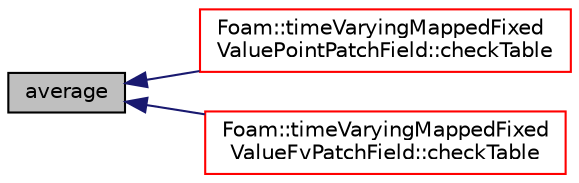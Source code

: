digraph "average"
{
  bgcolor="transparent";
  edge [fontname="Helvetica",fontsize="10",labelfontname="Helvetica",labelfontsize="10"];
  node [fontname="Helvetica",fontsize="10",shape=record];
  rankdir="LR";
  Node1 [label="average",height=0.2,width=0.4,color="black", fillcolor="grey75", style="filled", fontcolor="black"];
  Node1 -> Node2 [dir="back",color="midnightblue",fontsize="10",style="solid",fontname="Helvetica"];
  Node2 [label="Foam::timeVaryingMappedFixed\lValuePointPatchField::checkTable",height=0.2,width=0.4,color="red",URL="$a02705.html#a89f63f29ad3b1f1081f9bc42599fef27",tooltip="Find boundary data inbetween current time and interpolate. "];
  Node1 -> Node3 [dir="back",color="midnightblue",fontsize="10",style="solid",fontname="Helvetica"];
  Node3 [label="Foam::timeVaryingMappedFixed\lValueFvPatchField::checkTable",height=0.2,width=0.4,color="red",URL="$a02704.html#a89f63f29ad3b1f1081f9bc42599fef27",tooltip="Find boundary data inbetween current time and interpolate. "];
}
